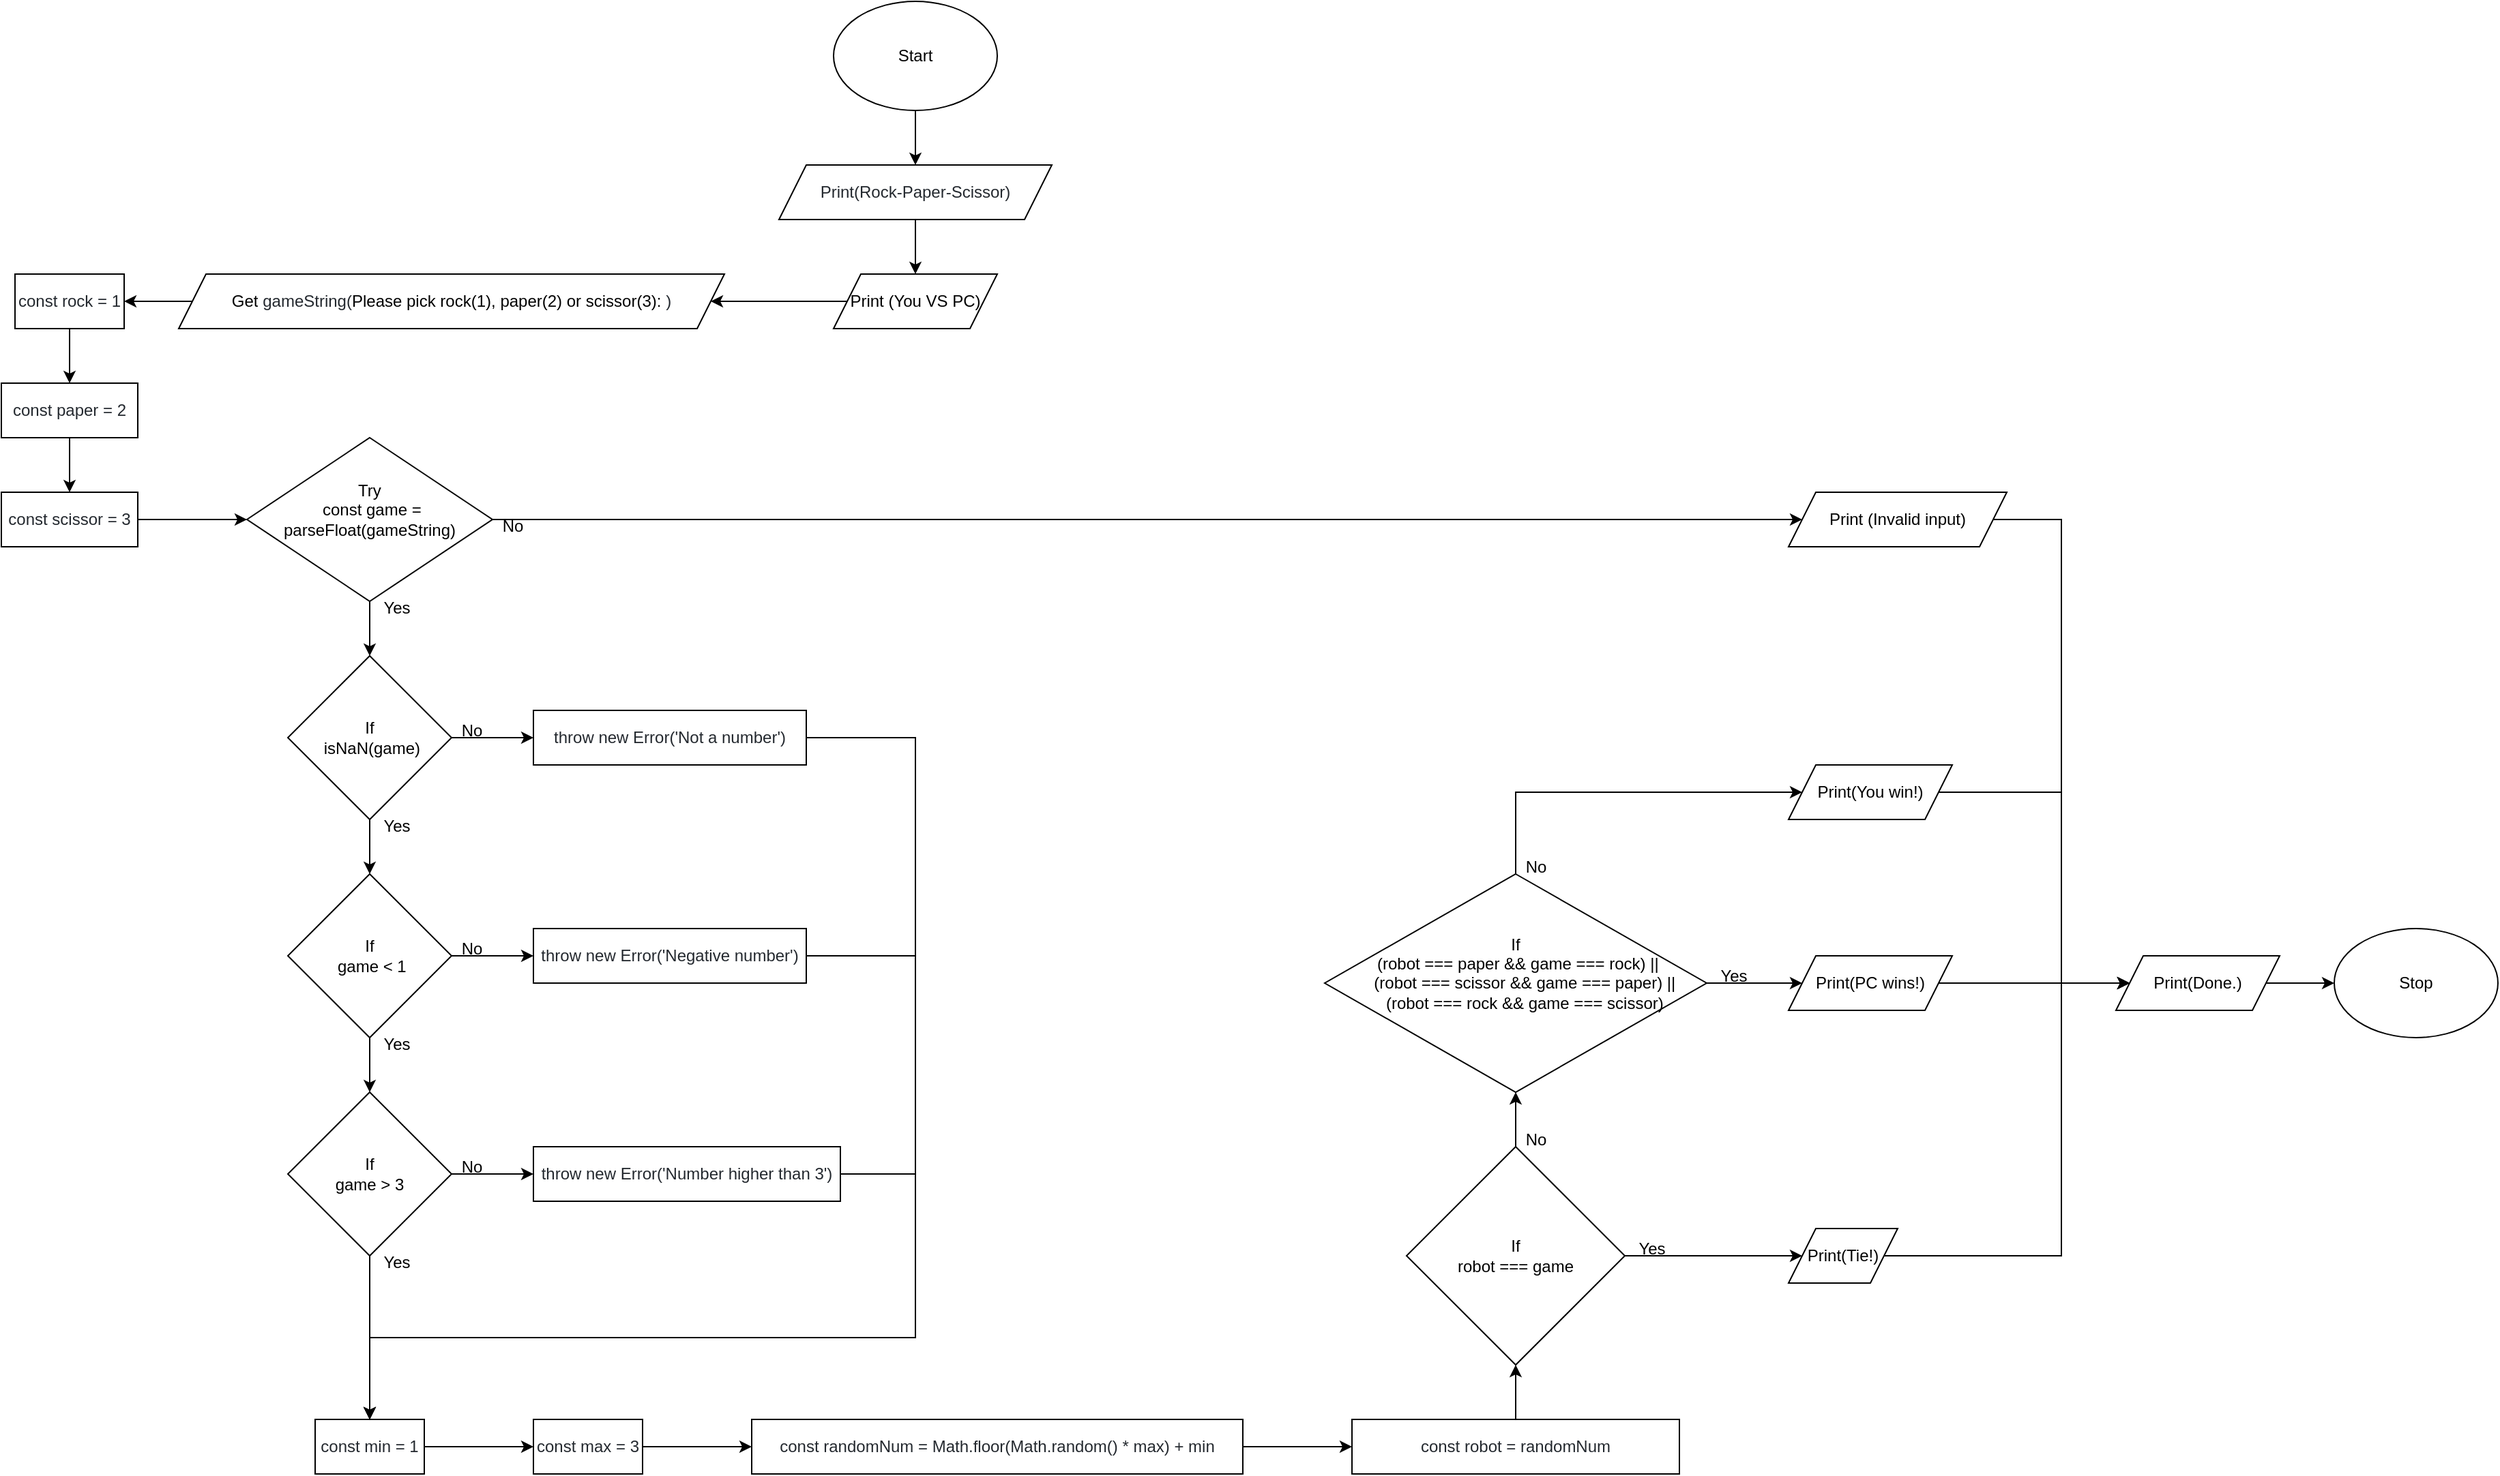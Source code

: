<mxfile>
    <diagram id="jIextQzWff4qiMKEHBW1" name="Page-1">
        <mxGraphModel dx="1594" dy="529" grid="1" gridSize="10" guides="1" tooltips="1" connect="1" arrows="1" fold="1" page="1" pageScale="1" pageWidth="827" pageHeight="1169" math="0" shadow="0">
            <root>
                <mxCell id="0"/>
                <mxCell id="1" parent="0"/>
                <mxCell id="101" style="edgeStyle=none;rounded=0;html=1;entryX=0.5;entryY=1;entryDx=0;entryDy=0;exitX=0.5;exitY=0;exitDx=0;exitDy=0;" edge="1" parent="1" source="4" target="62">
                    <mxGeometry relative="1" as="geometry"/>
                </mxCell>
                <mxCell id="4" value="&lt;font color=&quot;#24292f&quot;&gt;const robot = randomNum&lt;/font&gt;" style="rounded=0;whiteSpace=wrap;html=1;" vertex="1" parent="1">
                    <mxGeometry x="320" y="1040" width="240" height="40" as="geometry"/>
                </mxCell>
                <mxCell id="5" style="edgeStyle=none;html=1;entryX=0.5;entryY=0;entryDx=0;entryDy=0;rounded=0;" edge="1" parent="1" source="6" target="8">
                    <mxGeometry relative="1" as="geometry"/>
                </mxCell>
                <mxCell id="6" value="Start" style="ellipse;whiteSpace=wrap;html=1;" vertex="1" parent="1">
                    <mxGeometry x="-60" width="120" height="80" as="geometry"/>
                </mxCell>
                <mxCell id="81" style="edgeStyle=none;html=1;entryX=0.5;entryY=0;entryDx=0;entryDy=0;rounded=0;" edge="1" parent="1" source="8" target="19">
                    <mxGeometry relative="1" as="geometry"/>
                </mxCell>
                <mxCell id="8" value="&lt;div&gt;&lt;/div&gt;&lt;font color=&quot;#24292f&quot;&gt;&lt;span style=&quot;background-color: rgb(255 , 255 , 255)&quot;&gt;Print(Rock-Paper-Scissor)&lt;/span&gt;&lt;/font&gt;" style="shape=parallelogram;perimeter=parallelogramPerimeter;whiteSpace=wrap;html=1;fixedSize=1;" vertex="1" parent="1">
                    <mxGeometry x="-100" y="120" width="200" height="40" as="geometry"/>
                </mxCell>
                <mxCell id="90" style="edgeStyle=none;html=1;entryX=0;entryY=0.5;entryDx=0;entryDy=0;exitX=1;exitY=0.5;exitDx=0;exitDy=0;rounded=0;" edge="1" parent="1" source="11" target="57">
                    <mxGeometry relative="1" as="geometry"/>
                </mxCell>
                <mxCell id="91" style="edgeStyle=none;html=1;entryX=0.5;entryY=0;entryDx=0;entryDy=0;exitX=0.5;exitY=1;exitDx=0;exitDy=0;rounded=0;" edge="1" parent="1" source="11" target="28">
                    <mxGeometry relative="1" as="geometry"/>
                </mxCell>
                <mxCell id="11" value="If&lt;br&gt;&amp;nbsp;isNaN(game)" style="rhombus;whiteSpace=wrap;html=1;" vertex="1" parent="1">
                    <mxGeometry x="-460" y="480" width="120" height="120" as="geometry"/>
                </mxCell>
                <mxCell id="107" style="edgeStyle=none;rounded=0;html=1;entryX=0;entryY=0.5;entryDx=0;entryDy=0;exitX=1;exitY=0.5;exitDx=0;exitDy=0;startArrow=none;" edge="1" parent="1" source="17" target="84">
                    <mxGeometry relative="1" as="geometry">
                        <Array as="points">
                            <mxPoint x="840" y="580"/>
                            <mxPoint x="840" y="720"/>
                        </Array>
                    </mxGeometry>
                </mxCell>
                <mxCell id="114" style="edgeStyle=none;rounded=0;html=1;entryX=0;entryY=0.5;entryDx=0;entryDy=0;exitX=1;exitY=0.5;exitDx=0;exitDy=0;" edge="1" parent="1" source="13" target="84">
                    <mxGeometry relative="1" as="geometry">
                        <mxPoint x="1220" y="630" as="targetPoint"/>
                        <Array as="points">
                            <mxPoint x="840" y="380"/>
                            <mxPoint x="840" y="720"/>
                        </Array>
                    </mxGeometry>
                </mxCell>
                <mxCell id="13" value="&lt;span&gt;Print (Invalid input)&lt;/span&gt;" style="shape=parallelogram;perimeter=parallelogramPerimeter;whiteSpace=wrap;html=1;fixedSize=1;" vertex="1" parent="1">
                    <mxGeometry x="640" y="360" width="160" height="40" as="geometry"/>
                </mxCell>
                <mxCell id="85" style="edgeStyle=none;html=1;entryX=1;entryY=0.5;entryDx=0;entryDy=0;exitX=0;exitY=0.5;exitDx=0;exitDy=0;rounded=0;" edge="1" parent="1" source="15" target="23">
                    <mxGeometry relative="1" as="geometry"/>
                </mxCell>
                <mxCell id="15" value="&lt;span style=&quot;font-family: , , &amp;#34;sf mono&amp;#34; , &amp;#34;menlo&amp;#34; , &amp;#34;consolas&amp;#34; , &amp;#34;liberation mono&amp;#34; , monospace ; background-color: rgb(255 , 255 , 255)&quot;&gt;Get&lt;/span&gt;&lt;span style=&quot;color: rgb(36 , 41 , 47) ; font-family: , , &amp;#34;sf mono&amp;#34; , &amp;#34;menlo&amp;#34; , &amp;#34;consolas&amp;#34; , &amp;#34;liberation mono&amp;#34; , monospace ; background-color: rgb(255 , 255 , 255)&quot;&gt;&amp;nbsp;&lt;/span&gt;&lt;span class=&quot;pl-s1&quot; style=&quot;box-sizing: border-box ; color: rgb(36 , 41 , 47) ; font-family: , , &amp;#34;sf mono&amp;#34; , &amp;#34;menlo&amp;#34; , &amp;#34;consolas&amp;#34; , &amp;#34;liberation mono&amp;#34; , monospace ; background-color: rgb(255 , 255 , 255)&quot;&gt;gameString&lt;/span&gt;&lt;span class=&quot;pl-kos&quot; style=&quot;box-sizing: border-box ; color: rgb(36 , 41 , 47) ; font-family: , , &amp;#34;sf mono&amp;#34; , &amp;#34;menlo&amp;#34; , &amp;#34;consolas&amp;#34; , &amp;#34;liberation mono&amp;#34; , monospace ; background-color: rgb(255 , 255 , 255)&quot;&gt;(&lt;/span&gt;&lt;span class=&quot;pl-s&quot; style=&quot;box-sizing: border-box ; font-family: , , &amp;#34;sf mono&amp;#34; , &amp;#34;menlo&amp;#34; , &amp;#34;consolas&amp;#34; , &amp;#34;liberation mono&amp;#34; , monospace ; background-color: rgb(255 , 255 , 255)&quot;&gt;Please pick rock(1), paper(2) or scissor(3):&amp;nbsp;&lt;/span&gt;&lt;span class=&quot;pl-kos&quot; style=&quot;box-sizing: border-box ; color: rgb(36 , 41 , 47) ; font-family: , , &amp;#34;sf mono&amp;#34; , &amp;#34;menlo&amp;#34; , &amp;#34;consolas&amp;#34; , &amp;#34;liberation mono&amp;#34; , monospace ; background-color: rgb(255 , 255 , 255)&quot;&gt;)&lt;/span&gt;" style="shape=parallelogram;perimeter=parallelogramPerimeter;whiteSpace=wrap;html=1;fixedSize=1;" vertex="1" parent="1">
                    <mxGeometry x="-540" y="200" width="400" height="40" as="geometry"/>
                </mxCell>
                <mxCell id="108" style="edgeStyle=none;rounded=0;html=1;entryX=0;entryY=0.5;entryDx=0;entryDy=0;exitX=1;exitY=0.5;exitDx=0;exitDy=0;" edge="1" parent="1" source="17" target="84">
                    <mxGeometry relative="1" as="geometry">
                        <Array as="points">
                            <mxPoint x="840" y="580"/>
                            <mxPoint x="840" y="720"/>
                        </Array>
                    </mxGeometry>
                </mxCell>
                <mxCell id="82" style="edgeStyle=none;html=1;entryX=1;entryY=0.5;entryDx=0;entryDy=0;rounded=0;" edge="1" parent="1" source="19" target="15">
                    <mxGeometry relative="1" as="geometry"/>
                </mxCell>
                <mxCell id="19" value="Print (You VS PC)" style="shape=parallelogram;perimeter=parallelogramPerimeter;whiteSpace=wrap;html=1;fixedSize=1;" vertex="1" parent="1">
                    <mxGeometry x="-60" y="200" width="120" height="40" as="geometry"/>
                </mxCell>
                <mxCell id="20" value="Stop" style="ellipse;whiteSpace=wrap;html=1;" vertex="1" parent="1">
                    <mxGeometry x="1040" y="680" width="120" height="80" as="geometry"/>
                </mxCell>
                <mxCell id="86" style="edgeStyle=none;html=1;entryX=0.5;entryY=0;entryDx=0;entryDy=0;exitX=0.5;exitY=1;exitDx=0;exitDy=0;rounded=0;" edge="1" parent="1" source="23" target="25">
                    <mxGeometry relative="1" as="geometry"/>
                </mxCell>
                <mxCell id="23" value="&lt;font color=&quot;#24292f&quot;&gt;const rock = 1&lt;/font&gt;" style="rounded=0;whiteSpace=wrap;html=1;" vertex="1" parent="1">
                    <mxGeometry x="-660" y="200" width="80" height="40" as="geometry"/>
                </mxCell>
                <mxCell id="87" style="edgeStyle=none;html=1;entryX=0.5;entryY=0;entryDx=0;entryDy=0;exitX=0.5;exitY=1;exitDx=0;exitDy=0;rounded=0;" edge="1" parent="1" source="25" target="37">
                    <mxGeometry relative="1" as="geometry"/>
                </mxCell>
                <mxCell id="25" value="&lt;font color=&quot;#24292f&quot;&gt;const paper = 2&lt;/font&gt;" style="rounded=0;whiteSpace=wrap;html=1;" vertex="1" parent="1">
                    <mxGeometry x="-670" y="280" width="100" height="40" as="geometry"/>
                </mxCell>
                <mxCell id="92" style="edgeStyle=none;html=1;entryX=0;entryY=0.5;entryDx=0;entryDy=0;exitX=1;exitY=0.5;exitDx=0;exitDy=0;rounded=0;" edge="1" parent="1" source="28" target="59">
                    <mxGeometry relative="1" as="geometry"/>
                </mxCell>
                <mxCell id="93" style="edgeStyle=none;html=1;entryX=0.5;entryY=0;entryDx=0;entryDy=0;exitX=0.5;exitY=1;exitDx=0;exitDy=0;rounded=0;" edge="1" parent="1" source="28" target="31">
                    <mxGeometry relative="1" as="geometry"/>
                </mxCell>
                <mxCell id="28" value="If&lt;br&gt;&amp;nbsp;game &amp;lt; 1" style="rhombus;whiteSpace=wrap;html=1;" vertex="1" parent="1">
                    <mxGeometry x="-460" y="640" width="120" height="120" as="geometry"/>
                </mxCell>
                <mxCell id="94" style="edgeStyle=none;html=1;entryX=0;entryY=0.5;entryDx=0;entryDy=0;exitX=1;exitY=0.5;exitDx=0;exitDy=0;rounded=0;" edge="1" parent="1" source="31" target="64">
                    <mxGeometry relative="1" as="geometry"/>
                </mxCell>
                <mxCell id="95" style="edgeStyle=none;html=1;entryX=0.5;entryY=0;entryDx=0;entryDy=0;exitX=0.5;exitY=1;exitDx=0;exitDy=0;rounded=0;" edge="1" parent="1" source="31" target="35">
                    <mxGeometry relative="1" as="geometry"/>
                </mxCell>
                <mxCell id="31" value="If&lt;br&gt;game &amp;gt; 3" style="rhombus;whiteSpace=wrap;html=1;" vertex="1" parent="1">
                    <mxGeometry x="-460" y="800" width="120" height="120" as="geometry"/>
                </mxCell>
                <mxCell id="99" style="edgeStyle=none;rounded=0;html=1;entryX=0;entryY=0.5;entryDx=0;entryDy=0;exitX=1;exitY=0.5;exitDx=0;exitDy=0;" edge="1" parent="1" source="33" target="55">
                    <mxGeometry relative="1" as="geometry">
                        <mxPoint x="80" y="1330" as="sourcePoint"/>
                    </mxGeometry>
                </mxCell>
                <mxCell id="33" value="&lt;font color=&quot;#24292f&quot;&gt;const max = 3&lt;/font&gt;" style="rounded=0;whiteSpace=wrap;html=1;" vertex="1" parent="1">
                    <mxGeometry x="-280" y="1040" width="80" height="40" as="geometry"/>
                </mxCell>
                <mxCell id="98" style="edgeStyle=none;rounded=0;html=1;entryX=0;entryY=0.5;entryDx=0;entryDy=0;exitX=1;exitY=0.5;exitDx=0;exitDy=0;" edge="1" parent="1" source="35" target="33">
                    <mxGeometry relative="1" as="geometry"/>
                </mxCell>
                <mxCell id="35" value="&lt;font color=&quot;#24292f&quot;&gt;const min = 1&lt;/font&gt;" style="rounded=0;whiteSpace=wrap;html=1;" vertex="1" parent="1">
                    <mxGeometry x="-440" y="1040" width="80" height="40" as="geometry"/>
                </mxCell>
                <mxCell id="88" style="edgeStyle=none;html=1;entryX=0;entryY=0.5;entryDx=0;entryDy=0;exitX=1;exitY=0.5;exitDx=0;exitDy=0;rounded=0;" edge="1" parent="1" source="37" target="46">
                    <mxGeometry relative="1" as="geometry"/>
                </mxCell>
                <mxCell id="37" value="&lt;font color=&quot;#24292f&quot;&gt;const scissor = 3&lt;/font&gt;" style="rounded=0;whiteSpace=wrap;html=1;" vertex="1" parent="1">
                    <mxGeometry x="-670" y="360" width="100" height="40" as="geometry"/>
                </mxCell>
                <mxCell id="89" style="edgeStyle=none;html=1;entryX=0.5;entryY=0;entryDx=0;entryDy=0;exitX=0.5;exitY=1;exitDx=0;exitDy=0;rounded=0;" edge="1" parent="1" source="46" target="11">
                    <mxGeometry relative="1" as="geometry"/>
                </mxCell>
                <mxCell id="106" style="edgeStyle=none;rounded=0;html=1;entryX=0;entryY=0.5;entryDx=0;entryDy=0;exitX=1;exitY=0.5;exitDx=0;exitDy=0;" edge="1" parent="1" source="46" target="13">
                    <mxGeometry relative="1" as="geometry"/>
                </mxCell>
                <mxCell id="46" value="Try&lt;br&gt;&amp;nbsp;const game = parseFloat(gameString)&lt;br&gt;&amp;nbsp;" style="rhombus;whiteSpace=wrap;html=1;" vertex="1" parent="1">
                    <mxGeometry x="-490" y="320" width="180" height="120" as="geometry"/>
                </mxCell>
                <mxCell id="104" style="edgeStyle=none;rounded=0;html=1;entryX=0;entryY=0.5;entryDx=0;entryDy=0;exitX=1;exitY=0.5;exitDx=0;exitDy=0;" edge="1" parent="1" source="49" target="53">
                    <mxGeometry relative="1" as="geometry"/>
                </mxCell>
                <mxCell id="105" style="edgeStyle=none;rounded=0;html=1;entryX=0;entryY=0.5;entryDx=0;entryDy=0;exitX=0.5;exitY=0;exitDx=0;exitDy=0;" edge="1" parent="1" source="49" target="17">
                    <mxGeometry relative="1" as="geometry">
                        <mxPoint x="610" y="654" as="sourcePoint"/>
                        <Array as="points">
                            <mxPoint x="440" y="580"/>
                        </Array>
                    </mxGeometry>
                </mxCell>
                <mxCell id="49" value="If&lt;br&gt;&amp;nbsp;&lt;span&gt;(robot === paper &amp;amp;&amp;amp; game === rock) ||&lt;/span&gt;&lt;div&gt;&amp;nbsp; &amp;nbsp; (robot === scissor &amp;amp;&amp;amp; game === paper) ||&lt;/div&gt;&lt;div&gt;&amp;nbsp; &amp;nbsp; (robot === rock &amp;amp;&amp;amp; game === scissor)&lt;/div&gt;&lt;div&gt;&amp;nbsp;&lt;/div&gt;" style="rhombus;whiteSpace=wrap;html=1;" vertex="1" parent="1">
                    <mxGeometry x="300" y="640" width="280" height="160" as="geometry"/>
                </mxCell>
                <mxCell id="110" style="edgeStyle=none;rounded=0;html=1;entryX=0;entryY=0.5;entryDx=0;entryDy=0;exitX=1;exitY=0.5;exitDx=0;exitDy=0;" edge="1" parent="1" source="51" target="84">
                    <mxGeometry relative="1" as="geometry">
                        <Array as="points">
                            <mxPoint x="840" y="920"/>
                            <mxPoint x="840" y="720"/>
                        </Array>
                    </mxGeometry>
                </mxCell>
                <mxCell id="51" value="Print(Tie!)" style="shape=parallelogram;perimeter=parallelogramPerimeter;whiteSpace=wrap;html=1;fixedSize=1;" vertex="1" parent="1">
                    <mxGeometry x="640" y="900" width="80" height="40" as="geometry"/>
                </mxCell>
                <mxCell id="109" style="edgeStyle=none;rounded=0;html=1;entryX=0;entryY=0.5;entryDx=0;entryDy=0;exitX=1;exitY=0.5;exitDx=0;exitDy=0;" edge="1" parent="1" source="53" target="84">
                    <mxGeometry relative="1" as="geometry"/>
                </mxCell>
                <mxCell id="53" value="Print(PC wins!)" style="shape=parallelogram;perimeter=parallelogramPerimeter;whiteSpace=wrap;html=1;fixedSize=1;" vertex="1" parent="1">
                    <mxGeometry x="640" y="700" width="120" height="40" as="geometry"/>
                </mxCell>
                <mxCell id="100" style="edgeStyle=none;rounded=0;html=1;entryX=0;entryY=0.5;entryDx=0;entryDy=0;exitX=1;exitY=0.5;exitDx=0;exitDy=0;" edge="1" parent="1" source="55" target="4">
                    <mxGeometry relative="1" as="geometry"/>
                </mxCell>
                <mxCell id="55" value="&lt;font color=&quot;#24292f&quot;&gt;const randomNum = Math.floor(Math.random() * max) + min&lt;/font&gt;" style="rounded=0;whiteSpace=wrap;html=1;" vertex="1" parent="1">
                    <mxGeometry x="-120" y="1040" width="360" height="40" as="geometry"/>
                </mxCell>
                <mxCell id="97" style="edgeStyle=none;html=1;entryX=0.5;entryY=0;entryDx=0;entryDy=0;rounded=0;" edge="1" parent="1" source="57" target="35">
                    <mxGeometry relative="1" as="geometry">
                        <Array as="points">
                            <mxPoint y="540"/>
                            <mxPoint y="980"/>
                            <mxPoint x="-400" y="980"/>
                        </Array>
                    </mxGeometry>
                </mxCell>
                <mxCell id="57" value="&lt;font color=&quot;#24292f&quot;&gt;throw new Error('Not a number')&lt;/font&gt;" style="rounded=0;whiteSpace=wrap;html=1;" vertex="1" parent="1">
                    <mxGeometry x="-280" y="520" width="200" height="40" as="geometry"/>
                </mxCell>
                <mxCell id="96" style="edgeStyle=none;html=1;entryX=0.5;entryY=0;entryDx=0;entryDy=0;exitX=1;exitY=0.5;exitDx=0;exitDy=0;rounded=0;" edge="1" parent="1" source="59" target="35">
                    <mxGeometry relative="1" as="geometry">
                        <Array as="points">
                            <mxPoint y="700"/>
                            <mxPoint y="980"/>
                            <mxPoint x="-400" y="980"/>
                        </Array>
                    </mxGeometry>
                </mxCell>
                <mxCell id="59" value="&lt;font color=&quot;#24292f&quot;&gt;throw new Error('Negative number')&lt;/font&gt;" style="rounded=0;whiteSpace=wrap;html=1;" vertex="1" parent="1">
                    <mxGeometry x="-280" y="680" width="200" height="40" as="geometry"/>
                </mxCell>
                <mxCell id="102" style="edgeStyle=none;rounded=0;html=1;entryX=0;entryY=0.5;entryDx=0;entryDy=0;exitX=1;exitY=0.5;exitDx=0;exitDy=0;" edge="1" parent="1" source="62" target="51">
                    <mxGeometry relative="1" as="geometry"/>
                </mxCell>
                <mxCell id="103" style="edgeStyle=none;rounded=0;html=1;entryX=0.5;entryY=1;entryDx=0;entryDy=0;exitX=0.5;exitY=0;exitDx=0;exitDy=0;" edge="1" parent="1" source="62" target="49">
                    <mxGeometry relative="1" as="geometry"/>
                </mxCell>
                <mxCell id="62" value="If&lt;br&gt;robot === game" style="rhombus;whiteSpace=wrap;html=1;" vertex="1" parent="1">
                    <mxGeometry x="360" y="840" width="160" height="160" as="geometry"/>
                </mxCell>
                <mxCell id="112" style="edgeStyle=none;rounded=0;html=1;entryX=0.5;entryY=0;entryDx=0;entryDy=0;exitX=1;exitY=0.5;exitDx=0;exitDy=0;" edge="1" parent="1" source="64" target="35">
                    <mxGeometry relative="1" as="geometry">
                        <Array as="points">
                            <mxPoint y="860"/>
                            <mxPoint y="980"/>
                            <mxPoint x="-400" y="980"/>
                        </Array>
                    </mxGeometry>
                </mxCell>
                <mxCell id="64" value="&lt;font color=&quot;#24292f&quot;&gt;throw new Error('Number higher than 3')&lt;/font&gt;" style="rounded=0;whiteSpace=wrap;html=1;" vertex="1" parent="1">
                    <mxGeometry x="-280" y="840" width="225" height="40" as="geometry"/>
                </mxCell>
                <mxCell id="67" value="Yes" style="text;html=1;strokeColor=none;fillColor=none;align=center;verticalAlign=middle;whiteSpace=wrap;rounded=0;" vertex="1" parent="1">
                    <mxGeometry x="-400" y="440" width="40" height="10" as="geometry"/>
                </mxCell>
                <mxCell id="74" value="No" style="text;html=1;strokeColor=none;fillColor=none;align=center;verticalAlign=middle;whiteSpace=wrap;rounded=0;" vertex="1" parent="1">
                    <mxGeometry x="-310" y="380" width="30" height="10" as="geometry"/>
                </mxCell>
                <mxCell id="111" style="edgeStyle=none;rounded=0;html=1;entryX=0;entryY=0.5;entryDx=0;entryDy=0;exitX=1;exitY=0.5;exitDx=0;exitDy=0;" edge="1" parent="1" source="84" target="20">
                    <mxGeometry relative="1" as="geometry">
                        <Array as="points"/>
                    </mxGeometry>
                </mxCell>
                <mxCell id="84" value="Print(Done.)" style="shape=parallelogram;perimeter=parallelogramPerimeter;whiteSpace=wrap;html=1;fixedSize=1;" vertex="1" parent="1">
                    <mxGeometry x="880" y="700" width="120" height="40" as="geometry"/>
                </mxCell>
                <mxCell id="17" value="Print(You win!)" style="shape=parallelogram;perimeter=parallelogramPerimeter;whiteSpace=wrap;html=1;fixedSize=1;" vertex="1" parent="1">
                    <mxGeometry x="640" y="560" width="120" height="40" as="geometry"/>
                </mxCell>
                <mxCell id="116" value="Yes" style="text;html=1;strokeColor=none;fillColor=none;align=center;verticalAlign=middle;whiteSpace=wrap;rounded=0;" vertex="1" parent="1">
                    <mxGeometry x="-400" y="600" width="40" height="10" as="geometry"/>
                </mxCell>
                <mxCell id="117" value="Yes" style="text;html=1;strokeColor=none;fillColor=none;align=center;verticalAlign=middle;whiteSpace=wrap;rounded=0;" vertex="1" parent="1">
                    <mxGeometry x="-400" y="760" width="40" height="10" as="geometry"/>
                </mxCell>
                <mxCell id="118" value="Yes" style="text;html=1;strokeColor=none;fillColor=none;align=center;verticalAlign=middle;whiteSpace=wrap;rounded=0;" vertex="1" parent="1">
                    <mxGeometry x="-400" y="920" width="40" height="10" as="geometry"/>
                </mxCell>
                <mxCell id="119" value="Yes" style="text;html=1;strokeColor=none;fillColor=none;align=center;verticalAlign=middle;whiteSpace=wrap;rounded=0;" vertex="1" parent="1">
                    <mxGeometry x="520" y="910" width="40" height="10" as="geometry"/>
                </mxCell>
                <mxCell id="120" value="Yes" style="text;html=1;strokeColor=none;fillColor=none;align=center;verticalAlign=middle;whiteSpace=wrap;rounded=0;" vertex="1" parent="1">
                    <mxGeometry x="580" y="710" width="40" height="10" as="geometry"/>
                </mxCell>
                <mxCell id="121" value="No" style="text;html=1;strokeColor=none;fillColor=none;align=center;verticalAlign=middle;whiteSpace=wrap;rounded=0;" vertex="1" parent="1">
                    <mxGeometry x="-340" y="530" width="30" height="10" as="geometry"/>
                </mxCell>
                <mxCell id="122" value="No" style="text;html=1;strokeColor=none;fillColor=none;align=center;verticalAlign=middle;whiteSpace=wrap;rounded=0;" vertex="1" parent="1">
                    <mxGeometry x="-340" y="690" width="30" height="10" as="geometry"/>
                </mxCell>
                <mxCell id="123" value="No" style="text;html=1;strokeColor=none;fillColor=none;align=center;verticalAlign=middle;whiteSpace=wrap;rounded=0;" vertex="1" parent="1">
                    <mxGeometry x="-340" y="850" width="30" height="10" as="geometry"/>
                </mxCell>
                <mxCell id="124" value="No" style="text;html=1;strokeColor=none;fillColor=none;align=center;verticalAlign=middle;whiteSpace=wrap;rounded=0;" vertex="1" parent="1">
                    <mxGeometry x="440" y="630" width="30" height="10" as="geometry"/>
                </mxCell>
                <mxCell id="125" value="No" style="text;html=1;strokeColor=none;fillColor=none;align=center;verticalAlign=middle;whiteSpace=wrap;rounded=0;" vertex="1" parent="1">
                    <mxGeometry x="440" y="830" width="30" height="10" as="geometry"/>
                </mxCell>
            </root>
        </mxGraphModel>
    </diagram>
</mxfile>
